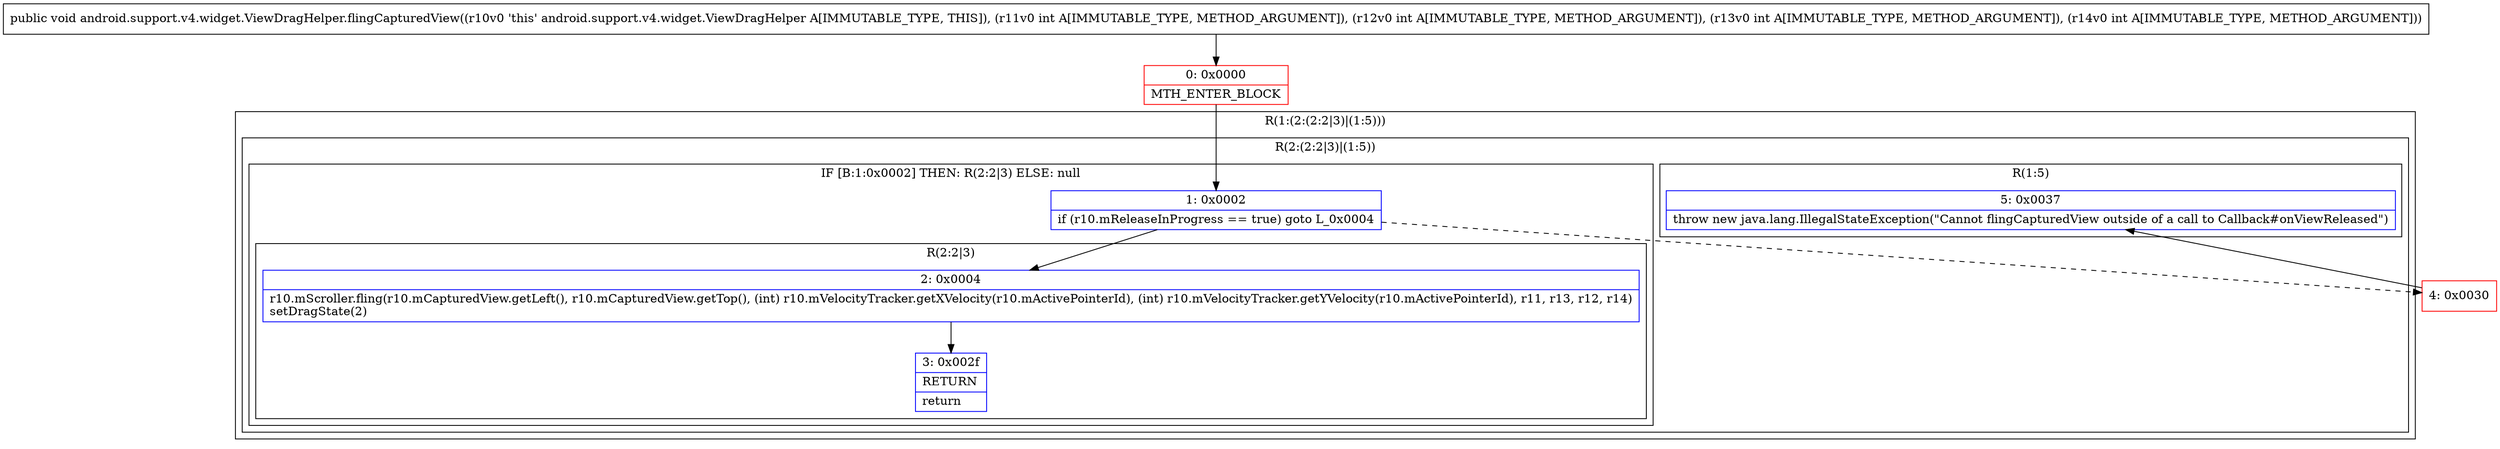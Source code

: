 digraph "CFG forandroid.support.v4.widget.ViewDragHelper.flingCapturedView(IIII)V" {
subgraph cluster_Region_2131296288 {
label = "R(1:(2:(2:2|3)|(1:5)))";
node [shape=record,color=blue];
subgraph cluster_Region_588817382 {
label = "R(2:(2:2|3)|(1:5))";
node [shape=record,color=blue];
subgraph cluster_IfRegion_632104160 {
label = "IF [B:1:0x0002] THEN: R(2:2|3) ELSE: null";
node [shape=record,color=blue];
Node_1 [shape=record,label="{1\:\ 0x0002|if (r10.mReleaseInProgress == true) goto L_0x0004\l}"];
subgraph cluster_Region_778509699 {
label = "R(2:2|3)";
node [shape=record,color=blue];
Node_2 [shape=record,label="{2\:\ 0x0004|r10.mScroller.fling(r10.mCapturedView.getLeft(), r10.mCapturedView.getTop(), (int) r10.mVelocityTracker.getXVelocity(r10.mActivePointerId), (int) r10.mVelocityTracker.getYVelocity(r10.mActivePointerId), r11, r13, r12, r14)\lsetDragState(2)\l}"];
Node_3 [shape=record,label="{3\:\ 0x002f|RETURN\l|return\l}"];
}
}
subgraph cluster_Region_425197679 {
label = "R(1:5)";
node [shape=record,color=blue];
Node_5 [shape=record,label="{5\:\ 0x0037|throw new java.lang.IllegalStateException(\"Cannot flingCapturedView outside of a call to Callback#onViewReleased\")\l}"];
}
}
}
Node_0 [shape=record,color=red,label="{0\:\ 0x0000|MTH_ENTER_BLOCK\l}"];
Node_4 [shape=record,color=red,label="{4\:\ 0x0030}"];
MethodNode[shape=record,label="{public void android.support.v4.widget.ViewDragHelper.flingCapturedView((r10v0 'this' android.support.v4.widget.ViewDragHelper A[IMMUTABLE_TYPE, THIS]), (r11v0 int A[IMMUTABLE_TYPE, METHOD_ARGUMENT]), (r12v0 int A[IMMUTABLE_TYPE, METHOD_ARGUMENT]), (r13v0 int A[IMMUTABLE_TYPE, METHOD_ARGUMENT]), (r14v0 int A[IMMUTABLE_TYPE, METHOD_ARGUMENT])) }"];
MethodNode -> Node_0;
Node_1 -> Node_2;
Node_1 -> Node_4[style=dashed];
Node_2 -> Node_3;
Node_0 -> Node_1;
Node_4 -> Node_5;
}

